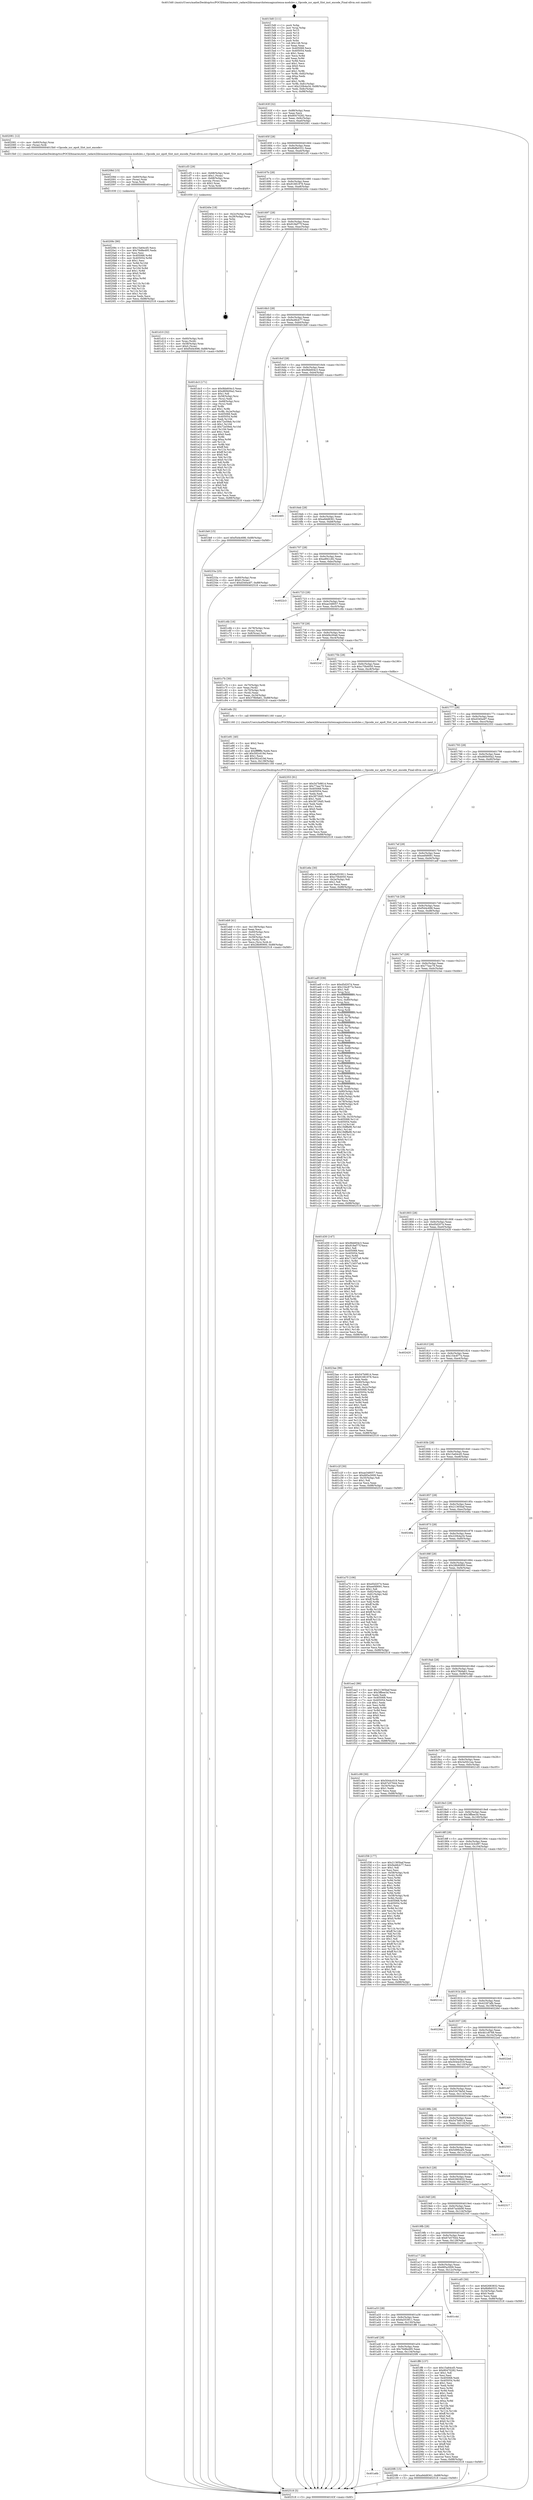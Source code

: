 digraph "0x4015d0" {
  label = "0x4015d0 (/mnt/c/Users/mathe/Desktop/tcc/POCII/binaries/extr_radare2librasmarchxtensagnuxtensa-modules.c_Opcode_xsr_eps6_Slot_inst_encode_Final-ollvm.out::main(0))"
  labelloc = "t"
  node[shape=record]

  Entry [label="",width=0.3,height=0.3,shape=circle,fillcolor=black,style=filled]
  "0x40163f" [label="{
     0x40163f [32]\l
     | [instrs]\l
     &nbsp;&nbsp;0x40163f \<+6\>: mov -0x88(%rbp),%eax\l
     &nbsp;&nbsp;0x401645 \<+2\>: mov %eax,%ecx\l
     &nbsp;&nbsp;0x401647 \<+6\>: sub $0x80470282,%ecx\l
     &nbsp;&nbsp;0x40164d \<+6\>: mov %eax,-0x9c(%rbp)\l
     &nbsp;&nbsp;0x401653 \<+6\>: mov %ecx,-0xa0(%rbp)\l
     &nbsp;&nbsp;0x401659 \<+6\>: je 0000000000402081 \<main+0xab1\>\l
  }"]
  "0x402081" [label="{
     0x402081 [12]\l
     | [instrs]\l
     &nbsp;&nbsp;0x402081 \<+4\>: mov -0x60(%rbp),%rax\l
     &nbsp;&nbsp;0x402085 \<+3\>: mov (%rax),%rdi\l
     &nbsp;&nbsp;0x402088 \<+5\>: call 00000000004015b0 \<Opcode_xsr_eps6_Slot_inst_encode\>\l
     | [calls]\l
     &nbsp;&nbsp;0x4015b0 \{1\} (/mnt/c/Users/mathe/Desktop/tcc/POCII/binaries/extr_radare2librasmarchxtensagnuxtensa-modules.c_Opcode_xsr_eps6_Slot_inst_encode_Final-ollvm.out::Opcode_xsr_eps6_Slot_inst_encode)\l
  }"]
  "0x40165f" [label="{
     0x40165f [28]\l
     | [instrs]\l
     &nbsp;&nbsp;0x40165f \<+5\>: jmp 0000000000401664 \<main+0x94\>\l
     &nbsp;&nbsp;0x401664 \<+6\>: mov -0x9c(%rbp),%eax\l
     &nbsp;&nbsp;0x40166a \<+5\>: sub $0x8b8b0331,%eax\l
     &nbsp;&nbsp;0x40166f \<+6\>: mov %eax,-0xa4(%rbp)\l
     &nbsp;&nbsp;0x401675 \<+6\>: je 0000000000401cf3 \<main+0x723\>\l
  }"]
  Exit [label="",width=0.3,height=0.3,shape=circle,fillcolor=black,style=filled,peripheries=2]
  "0x401cf3" [label="{
     0x401cf3 [29]\l
     | [instrs]\l
     &nbsp;&nbsp;0x401cf3 \<+4\>: mov -0x68(%rbp),%rax\l
     &nbsp;&nbsp;0x401cf7 \<+6\>: movl $0x1,(%rax)\l
     &nbsp;&nbsp;0x401cfd \<+4\>: mov -0x68(%rbp),%rax\l
     &nbsp;&nbsp;0x401d01 \<+3\>: movslq (%rax),%rax\l
     &nbsp;&nbsp;0x401d04 \<+4\>: shl $0x2,%rax\l
     &nbsp;&nbsp;0x401d08 \<+3\>: mov %rax,%rdi\l
     &nbsp;&nbsp;0x401d0b \<+5\>: call 0000000000401050 \<malloc@plt\>\l
     | [calls]\l
     &nbsp;&nbsp;0x401050 \{1\} (unknown)\l
  }"]
  "0x40167b" [label="{
     0x40167b [28]\l
     | [instrs]\l
     &nbsp;&nbsp;0x40167b \<+5\>: jmp 0000000000401680 \<main+0xb0\>\l
     &nbsp;&nbsp;0x401680 \<+6\>: mov -0x9c(%rbp),%eax\l
     &nbsp;&nbsp;0x401686 \<+5\>: sub $0x91681978,%eax\l
     &nbsp;&nbsp;0x40168b \<+6\>: mov %eax,-0xa8(%rbp)\l
     &nbsp;&nbsp;0x401691 \<+6\>: je 000000000040240e \<main+0xe3e\>\l
  }"]
  "0x401a6b" [label="{
     0x401a6b\l
  }", style=dashed]
  "0x40240e" [label="{
     0x40240e [18]\l
     | [instrs]\l
     &nbsp;&nbsp;0x40240e \<+3\>: mov -0x2c(%rbp),%eax\l
     &nbsp;&nbsp;0x402411 \<+4\>: lea -0x28(%rbp),%rsp\l
     &nbsp;&nbsp;0x402415 \<+1\>: pop %rbx\l
     &nbsp;&nbsp;0x402416 \<+2\>: pop %r12\l
     &nbsp;&nbsp;0x402418 \<+2\>: pop %r13\l
     &nbsp;&nbsp;0x40241a \<+2\>: pop %r14\l
     &nbsp;&nbsp;0x40241c \<+2\>: pop %r15\l
     &nbsp;&nbsp;0x40241e \<+1\>: pop %rbp\l
     &nbsp;&nbsp;0x40241f \<+1\>: ret\l
  }"]
  "0x401697" [label="{
     0x401697 [28]\l
     | [instrs]\l
     &nbsp;&nbsp;0x401697 \<+5\>: jmp 000000000040169c \<main+0xcc\>\l
     &nbsp;&nbsp;0x40169c \<+6\>: mov -0x9c(%rbp),%eax\l
     &nbsp;&nbsp;0x4016a2 \<+5\>: sub $0x918ef77f,%eax\l
     &nbsp;&nbsp;0x4016a7 \<+6\>: mov %eax,-0xac(%rbp)\l
     &nbsp;&nbsp;0x4016ad \<+6\>: je 0000000000401dc3 \<main+0x7f3\>\l
  }"]
  "0x4020f6" [label="{
     0x4020f6 [15]\l
     | [instrs]\l
     &nbsp;&nbsp;0x4020f6 \<+10\>: movl $0xa9dd8361,-0x88(%rbp)\l
     &nbsp;&nbsp;0x402100 \<+5\>: jmp 0000000000402518 \<main+0xf48\>\l
  }"]
  "0x401dc3" [label="{
     0x401dc3 [171]\l
     | [instrs]\l
     &nbsp;&nbsp;0x401dc3 \<+5\>: mov $0x9bb604c3,%eax\l
     &nbsp;&nbsp;0x401dc8 \<+5\>: mov $0xd60b00a2,%ecx\l
     &nbsp;&nbsp;0x401dcd \<+2\>: mov $0x1,%dl\l
     &nbsp;&nbsp;0x401dcf \<+4\>: mov -0x58(%rbp),%rsi\l
     &nbsp;&nbsp;0x401dd3 \<+2\>: mov (%rsi),%edi\l
     &nbsp;&nbsp;0x401dd5 \<+4\>: mov -0x68(%rbp),%rsi\l
     &nbsp;&nbsp;0x401dd9 \<+2\>: cmp (%rsi),%edi\l
     &nbsp;&nbsp;0x401ddb \<+4\>: setl %r8b\l
     &nbsp;&nbsp;0x401ddf \<+4\>: and $0x1,%r8b\l
     &nbsp;&nbsp;0x401de3 \<+4\>: mov %r8b,-0x2e(%rbp)\l
     &nbsp;&nbsp;0x401de7 \<+7\>: mov 0x405068,%edi\l
     &nbsp;&nbsp;0x401dee \<+8\>: mov 0x405054,%r9d\l
     &nbsp;&nbsp;0x401df6 \<+3\>: mov %edi,%r10d\l
     &nbsp;&nbsp;0x401df9 \<+7\>: add $0x72e59eb,%r10d\l
     &nbsp;&nbsp;0x401e00 \<+4\>: sub $0x1,%r10d\l
     &nbsp;&nbsp;0x401e04 \<+7\>: sub $0x72e59eb,%r10d\l
     &nbsp;&nbsp;0x401e0b \<+4\>: imul %r10d,%edi\l
     &nbsp;&nbsp;0x401e0f \<+3\>: and $0x1,%edi\l
     &nbsp;&nbsp;0x401e12 \<+3\>: cmp $0x0,%edi\l
     &nbsp;&nbsp;0x401e15 \<+4\>: sete %r8b\l
     &nbsp;&nbsp;0x401e19 \<+4\>: cmp $0xa,%r9d\l
     &nbsp;&nbsp;0x401e1d \<+4\>: setl %r11b\l
     &nbsp;&nbsp;0x401e21 \<+3\>: mov %r8b,%bl\l
     &nbsp;&nbsp;0x401e24 \<+3\>: xor $0xff,%bl\l
     &nbsp;&nbsp;0x401e27 \<+3\>: mov %r11b,%r14b\l
     &nbsp;&nbsp;0x401e2a \<+4\>: xor $0xff,%r14b\l
     &nbsp;&nbsp;0x401e2e \<+3\>: xor $0x0,%dl\l
     &nbsp;&nbsp;0x401e31 \<+3\>: mov %bl,%r15b\l
     &nbsp;&nbsp;0x401e34 \<+4\>: and $0x0,%r15b\l
     &nbsp;&nbsp;0x401e38 \<+3\>: and %dl,%r8b\l
     &nbsp;&nbsp;0x401e3b \<+3\>: mov %r14b,%r12b\l
     &nbsp;&nbsp;0x401e3e \<+4\>: and $0x0,%r12b\l
     &nbsp;&nbsp;0x401e42 \<+3\>: and %dl,%r11b\l
     &nbsp;&nbsp;0x401e45 \<+3\>: or %r8b,%r15b\l
     &nbsp;&nbsp;0x401e48 \<+3\>: or %r11b,%r12b\l
     &nbsp;&nbsp;0x401e4b \<+3\>: xor %r12b,%r15b\l
     &nbsp;&nbsp;0x401e4e \<+3\>: or %r14b,%bl\l
     &nbsp;&nbsp;0x401e51 \<+3\>: xor $0xff,%bl\l
     &nbsp;&nbsp;0x401e54 \<+3\>: or $0x0,%dl\l
     &nbsp;&nbsp;0x401e57 \<+2\>: and %dl,%bl\l
     &nbsp;&nbsp;0x401e59 \<+3\>: or %bl,%r15b\l
     &nbsp;&nbsp;0x401e5c \<+4\>: test $0x1,%r15b\l
     &nbsp;&nbsp;0x401e60 \<+3\>: cmovne %ecx,%eax\l
     &nbsp;&nbsp;0x401e63 \<+6\>: mov %eax,-0x88(%rbp)\l
     &nbsp;&nbsp;0x401e69 \<+5\>: jmp 0000000000402518 \<main+0xf48\>\l
  }"]
  "0x4016b3" [label="{
     0x4016b3 [28]\l
     | [instrs]\l
     &nbsp;&nbsp;0x4016b3 \<+5\>: jmp 00000000004016b8 \<main+0xe8\>\l
     &nbsp;&nbsp;0x4016b8 \<+6\>: mov -0x9c(%rbp),%eax\l
     &nbsp;&nbsp;0x4016be \<+5\>: sub $0x9a48cb77,%eax\l
     &nbsp;&nbsp;0x4016c3 \<+6\>: mov %eax,-0xb0(%rbp)\l
     &nbsp;&nbsp;0x4016c9 \<+6\>: je 0000000000401fe9 \<main+0xa19\>\l
  }"]
  "0x40209c" [label="{
     0x40209c [90]\l
     | [instrs]\l
     &nbsp;&nbsp;0x40209c \<+5\>: mov $0x15a64cd5,%ecx\l
     &nbsp;&nbsp;0x4020a1 \<+5\>: mov $0x76d8e495,%edx\l
     &nbsp;&nbsp;0x4020a6 \<+2\>: xor %esi,%esi\l
     &nbsp;&nbsp;0x4020a8 \<+8\>: mov 0x405068,%r8d\l
     &nbsp;&nbsp;0x4020b0 \<+8\>: mov 0x405054,%r9d\l
     &nbsp;&nbsp;0x4020b8 \<+3\>: sub $0x1,%esi\l
     &nbsp;&nbsp;0x4020bb \<+3\>: mov %r8d,%r10d\l
     &nbsp;&nbsp;0x4020be \<+3\>: add %esi,%r10d\l
     &nbsp;&nbsp;0x4020c1 \<+4\>: imul %r10d,%r8d\l
     &nbsp;&nbsp;0x4020c5 \<+4\>: and $0x1,%r8d\l
     &nbsp;&nbsp;0x4020c9 \<+4\>: cmp $0x0,%r8d\l
     &nbsp;&nbsp;0x4020cd \<+4\>: sete %r11b\l
     &nbsp;&nbsp;0x4020d1 \<+4\>: cmp $0xa,%r9d\l
     &nbsp;&nbsp;0x4020d5 \<+3\>: setl %bl\l
     &nbsp;&nbsp;0x4020d8 \<+3\>: mov %r11b,%r14b\l
     &nbsp;&nbsp;0x4020db \<+3\>: and %bl,%r14b\l
     &nbsp;&nbsp;0x4020de \<+3\>: xor %bl,%r11b\l
     &nbsp;&nbsp;0x4020e1 \<+3\>: or %r11b,%r14b\l
     &nbsp;&nbsp;0x4020e4 \<+4\>: test $0x1,%r14b\l
     &nbsp;&nbsp;0x4020e8 \<+3\>: cmovne %edx,%ecx\l
     &nbsp;&nbsp;0x4020eb \<+6\>: mov %ecx,-0x88(%rbp)\l
     &nbsp;&nbsp;0x4020f1 \<+5\>: jmp 0000000000402518 \<main+0xf48\>\l
  }"]
  "0x401fe9" [label="{
     0x401fe9 [15]\l
     | [instrs]\l
     &nbsp;&nbsp;0x401fe9 \<+10\>: movl $0xf5d4c698,-0x88(%rbp)\l
     &nbsp;&nbsp;0x401ff3 \<+5\>: jmp 0000000000402518 \<main+0xf48\>\l
  }"]
  "0x4016cf" [label="{
     0x4016cf [28]\l
     | [instrs]\l
     &nbsp;&nbsp;0x4016cf \<+5\>: jmp 00000000004016d4 \<main+0x104\>\l
     &nbsp;&nbsp;0x4016d4 \<+6\>: mov -0x9c(%rbp),%eax\l
     &nbsp;&nbsp;0x4016da \<+5\>: sub $0x9bb604c3,%eax\l
     &nbsp;&nbsp;0x4016df \<+6\>: mov %eax,-0xb4(%rbp)\l
     &nbsp;&nbsp;0x4016e5 \<+6\>: je 0000000000402465 \<main+0xe95\>\l
  }"]
  "0x40208d" [label="{
     0x40208d [15]\l
     | [instrs]\l
     &nbsp;&nbsp;0x40208d \<+4\>: mov -0x60(%rbp),%rax\l
     &nbsp;&nbsp;0x402091 \<+3\>: mov (%rax),%rax\l
     &nbsp;&nbsp;0x402094 \<+3\>: mov %rax,%rdi\l
     &nbsp;&nbsp;0x402097 \<+5\>: call 0000000000401030 \<free@plt\>\l
     | [calls]\l
     &nbsp;&nbsp;0x401030 \{1\} (unknown)\l
  }"]
  "0x402465" [label="{
     0x402465\l
  }", style=dashed]
  "0x4016eb" [label="{
     0x4016eb [28]\l
     | [instrs]\l
     &nbsp;&nbsp;0x4016eb \<+5\>: jmp 00000000004016f0 \<main+0x120\>\l
     &nbsp;&nbsp;0x4016f0 \<+6\>: mov -0x9c(%rbp),%eax\l
     &nbsp;&nbsp;0x4016f6 \<+5\>: sub $0xa9dd8361,%eax\l
     &nbsp;&nbsp;0x4016fb \<+6\>: mov %eax,-0xb8(%rbp)\l
     &nbsp;&nbsp;0x401701 \<+6\>: je 000000000040233a \<main+0xd6a\>\l
  }"]
  "0x401a4f" [label="{
     0x401a4f [28]\l
     | [instrs]\l
     &nbsp;&nbsp;0x401a4f \<+5\>: jmp 0000000000401a54 \<main+0x484\>\l
     &nbsp;&nbsp;0x401a54 \<+6\>: mov -0x9c(%rbp),%eax\l
     &nbsp;&nbsp;0x401a5a \<+5\>: sub $0x76d8e495,%eax\l
     &nbsp;&nbsp;0x401a5f \<+6\>: mov %eax,-0x134(%rbp)\l
     &nbsp;&nbsp;0x401a65 \<+6\>: je 00000000004020f6 \<main+0xb26\>\l
  }"]
  "0x40233a" [label="{
     0x40233a [25]\l
     | [instrs]\l
     &nbsp;&nbsp;0x40233a \<+4\>: mov -0x80(%rbp),%rax\l
     &nbsp;&nbsp;0x40233e \<+6\>: movl $0x0,(%rax)\l
     &nbsp;&nbsp;0x402344 \<+10\>: movl $0xd340a4f7,-0x88(%rbp)\l
     &nbsp;&nbsp;0x40234e \<+5\>: jmp 0000000000402518 \<main+0xf48\>\l
  }"]
  "0x401707" [label="{
     0x401707 [28]\l
     | [instrs]\l
     &nbsp;&nbsp;0x401707 \<+5\>: jmp 000000000040170c \<main+0x13c\>\l
     &nbsp;&nbsp;0x40170c \<+6\>: mov -0x9c(%rbp),%eax\l
     &nbsp;&nbsp;0x401712 \<+5\>: sub $0xa9f41c82,%eax\l
     &nbsp;&nbsp;0x401717 \<+6\>: mov %eax,-0xbc(%rbp)\l
     &nbsp;&nbsp;0x40171d \<+6\>: je 00000000004022c3 \<main+0xcf3\>\l
  }"]
  "0x401ff8" [label="{
     0x401ff8 [137]\l
     | [instrs]\l
     &nbsp;&nbsp;0x401ff8 \<+5\>: mov $0x15a64cd5,%eax\l
     &nbsp;&nbsp;0x401ffd \<+5\>: mov $0x80470282,%ecx\l
     &nbsp;&nbsp;0x402002 \<+2\>: mov $0x1,%dl\l
     &nbsp;&nbsp;0x402004 \<+2\>: xor %esi,%esi\l
     &nbsp;&nbsp;0x402006 \<+7\>: mov 0x405068,%edi\l
     &nbsp;&nbsp;0x40200d \<+8\>: mov 0x405054,%r8d\l
     &nbsp;&nbsp;0x402015 \<+3\>: sub $0x1,%esi\l
     &nbsp;&nbsp;0x402018 \<+3\>: mov %edi,%r9d\l
     &nbsp;&nbsp;0x40201b \<+3\>: add %esi,%r9d\l
     &nbsp;&nbsp;0x40201e \<+4\>: imul %r9d,%edi\l
     &nbsp;&nbsp;0x402022 \<+3\>: and $0x1,%edi\l
     &nbsp;&nbsp;0x402025 \<+3\>: cmp $0x0,%edi\l
     &nbsp;&nbsp;0x402028 \<+4\>: sete %r10b\l
     &nbsp;&nbsp;0x40202c \<+4\>: cmp $0xa,%r8d\l
     &nbsp;&nbsp;0x402030 \<+4\>: setl %r11b\l
     &nbsp;&nbsp;0x402034 \<+3\>: mov %r10b,%bl\l
     &nbsp;&nbsp;0x402037 \<+3\>: xor $0xff,%bl\l
     &nbsp;&nbsp;0x40203a \<+3\>: mov %r11b,%r14b\l
     &nbsp;&nbsp;0x40203d \<+4\>: xor $0xff,%r14b\l
     &nbsp;&nbsp;0x402041 \<+3\>: xor $0x0,%dl\l
     &nbsp;&nbsp;0x402044 \<+3\>: mov %bl,%r15b\l
     &nbsp;&nbsp;0x402047 \<+4\>: and $0x0,%r15b\l
     &nbsp;&nbsp;0x40204b \<+3\>: and %dl,%r10b\l
     &nbsp;&nbsp;0x40204e \<+3\>: mov %r14b,%r12b\l
     &nbsp;&nbsp;0x402051 \<+4\>: and $0x0,%r12b\l
     &nbsp;&nbsp;0x402055 \<+3\>: and %dl,%r11b\l
     &nbsp;&nbsp;0x402058 \<+3\>: or %r10b,%r15b\l
     &nbsp;&nbsp;0x40205b \<+3\>: or %r11b,%r12b\l
     &nbsp;&nbsp;0x40205e \<+3\>: xor %r12b,%r15b\l
     &nbsp;&nbsp;0x402061 \<+3\>: or %r14b,%bl\l
     &nbsp;&nbsp;0x402064 \<+3\>: xor $0xff,%bl\l
     &nbsp;&nbsp;0x402067 \<+3\>: or $0x0,%dl\l
     &nbsp;&nbsp;0x40206a \<+2\>: and %dl,%bl\l
     &nbsp;&nbsp;0x40206c \<+3\>: or %bl,%r15b\l
     &nbsp;&nbsp;0x40206f \<+4\>: test $0x1,%r15b\l
     &nbsp;&nbsp;0x402073 \<+3\>: cmovne %ecx,%eax\l
     &nbsp;&nbsp;0x402076 \<+6\>: mov %eax,-0x88(%rbp)\l
     &nbsp;&nbsp;0x40207c \<+5\>: jmp 0000000000402518 \<main+0xf48\>\l
  }"]
  "0x4022c3" [label="{
     0x4022c3\l
  }", style=dashed]
  "0x401723" [label="{
     0x401723 [28]\l
     | [instrs]\l
     &nbsp;&nbsp;0x401723 \<+5\>: jmp 0000000000401728 \<main+0x158\>\l
     &nbsp;&nbsp;0x401728 \<+6\>: mov -0x9c(%rbp),%eax\l
     &nbsp;&nbsp;0x40172e \<+5\>: sub $0xae348057,%eax\l
     &nbsp;&nbsp;0x401733 \<+6\>: mov %eax,-0xc0(%rbp)\l
     &nbsp;&nbsp;0x401739 \<+6\>: je 0000000000401c6b \<main+0x69b\>\l
  }"]
  "0x401a33" [label="{
     0x401a33 [28]\l
     | [instrs]\l
     &nbsp;&nbsp;0x401a33 \<+5\>: jmp 0000000000401a38 \<main+0x468\>\l
     &nbsp;&nbsp;0x401a38 \<+6\>: mov -0x9c(%rbp),%eax\l
     &nbsp;&nbsp;0x401a3e \<+5\>: sub $0x6a553911,%eax\l
     &nbsp;&nbsp;0x401a43 \<+6\>: mov %eax,-0x130(%rbp)\l
     &nbsp;&nbsp;0x401a49 \<+6\>: je 0000000000401ff8 \<main+0xa28\>\l
  }"]
  "0x401c6b" [label="{
     0x401c6b [16]\l
     | [instrs]\l
     &nbsp;&nbsp;0x401c6b \<+4\>: mov -0x78(%rbp),%rax\l
     &nbsp;&nbsp;0x401c6f \<+3\>: mov (%rax),%rax\l
     &nbsp;&nbsp;0x401c72 \<+4\>: mov 0x8(%rax),%rdi\l
     &nbsp;&nbsp;0x401c76 \<+5\>: call 0000000000401060 \<atoi@plt\>\l
     | [calls]\l
     &nbsp;&nbsp;0x401060 \{1\} (unknown)\l
  }"]
  "0x40173f" [label="{
     0x40173f [28]\l
     | [instrs]\l
     &nbsp;&nbsp;0x40173f \<+5\>: jmp 0000000000401744 \<main+0x174\>\l
     &nbsp;&nbsp;0x401744 \<+6\>: mov -0x9c(%rbp),%eax\l
     &nbsp;&nbsp;0x40174a \<+5\>: sub $0xbf4c00a6,%eax\l
     &nbsp;&nbsp;0x40174f \<+6\>: mov %eax,-0xc4(%rbp)\l
     &nbsp;&nbsp;0x401755 \<+6\>: je 000000000040224f \<main+0xc7f\>\l
  }"]
  "0x401c4d" [label="{
     0x401c4d\l
  }", style=dashed]
  "0x40224f" [label="{
     0x40224f\l
  }", style=dashed]
  "0x40175b" [label="{
     0x40175b [28]\l
     | [instrs]\l
     &nbsp;&nbsp;0x40175b \<+5\>: jmp 0000000000401760 \<main+0x190\>\l
     &nbsp;&nbsp;0x401760 \<+6\>: mov -0x9c(%rbp),%eax\l
     &nbsp;&nbsp;0x401766 \<+5\>: sub $0xc70b4050,%eax\l
     &nbsp;&nbsp;0x40176b \<+6\>: mov %eax,-0xc8(%rbp)\l
     &nbsp;&nbsp;0x401771 \<+6\>: je 0000000000401e8c \<main+0x8bc\>\l
  }"]
  "0x401eb9" [label="{
     0x401eb9 [41]\l
     | [instrs]\l
     &nbsp;&nbsp;0x401eb9 \<+6\>: mov -0x138(%rbp),%ecx\l
     &nbsp;&nbsp;0x401ebf \<+3\>: imul %eax,%ecx\l
     &nbsp;&nbsp;0x401ec2 \<+4\>: mov -0x60(%rbp),%rsi\l
     &nbsp;&nbsp;0x401ec6 \<+3\>: mov (%rsi),%rsi\l
     &nbsp;&nbsp;0x401ec9 \<+4\>: mov -0x58(%rbp),%rdi\l
     &nbsp;&nbsp;0x401ecd \<+3\>: movslq (%rdi),%rdi\l
     &nbsp;&nbsp;0x401ed0 \<+3\>: mov %ecx,(%rsi,%rdi,4)\l
     &nbsp;&nbsp;0x401ed3 \<+10\>: movl $0x28b90900,-0x88(%rbp)\l
     &nbsp;&nbsp;0x401edd \<+5\>: jmp 0000000000402518 \<main+0xf48\>\l
  }"]
  "0x401e8c" [label="{
     0x401e8c [5]\l
     | [instrs]\l
     &nbsp;&nbsp;0x401e8c \<+5\>: call 0000000000401160 \<next_i\>\l
     | [calls]\l
     &nbsp;&nbsp;0x401160 \{1\} (/mnt/c/Users/mathe/Desktop/tcc/POCII/binaries/extr_radare2librasmarchxtensagnuxtensa-modules.c_Opcode_xsr_eps6_Slot_inst_encode_Final-ollvm.out::next_i)\l
  }"]
  "0x401777" [label="{
     0x401777 [28]\l
     | [instrs]\l
     &nbsp;&nbsp;0x401777 \<+5\>: jmp 000000000040177c \<main+0x1ac\>\l
     &nbsp;&nbsp;0x40177c \<+6\>: mov -0x9c(%rbp),%eax\l
     &nbsp;&nbsp;0x401782 \<+5\>: sub $0xd340a4f7,%eax\l
     &nbsp;&nbsp;0x401787 \<+6\>: mov %eax,-0xcc(%rbp)\l
     &nbsp;&nbsp;0x40178d \<+6\>: je 0000000000402353 \<main+0xd83\>\l
  }"]
  "0x401e91" [label="{
     0x401e91 [40]\l
     | [instrs]\l
     &nbsp;&nbsp;0x401e91 \<+5\>: mov $0x2,%ecx\l
     &nbsp;&nbsp;0x401e96 \<+1\>: cltd\l
     &nbsp;&nbsp;0x401e97 \<+2\>: idiv %ecx\l
     &nbsp;&nbsp;0x401e99 \<+6\>: imul $0xfffffffe,%edx,%ecx\l
     &nbsp;&nbsp;0x401e9f \<+6\>: add $0x592cd19d,%ecx\l
     &nbsp;&nbsp;0x401ea5 \<+3\>: add $0x1,%ecx\l
     &nbsp;&nbsp;0x401ea8 \<+6\>: sub $0x592cd19d,%ecx\l
     &nbsp;&nbsp;0x401eae \<+6\>: mov %ecx,-0x138(%rbp)\l
     &nbsp;&nbsp;0x401eb4 \<+5\>: call 0000000000401160 \<next_i\>\l
     | [calls]\l
     &nbsp;&nbsp;0x401160 \{1\} (/mnt/c/Users/mathe/Desktop/tcc/POCII/binaries/extr_radare2librasmarchxtensagnuxtensa-modules.c_Opcode_xsr_eps6_Slot_inst_encode_Final-ollvm.out::next_i)\l
  }"]
  "0x402353" [label="{
     0x402353 [91]\l
     | [instrs]\l
     &nbsp;&nbsp;0x402353 \<+5\>: mov $0x547b9814,%eax\l
     &nbsp;&nbsp;0x402358 \<+5\>: mov $0x77eac79,%ecx\l
     &nbsp;&nbsp;0x40235d \<+7\>: mov 0x405068,%edx\l
     &nbsp;&nbsp;0x402364 \<+7\>: mov 0x405054,%esi\l
     &nbsp;&nbsp;0x40236b \<+2\>: mov %edx,%edi\l
     &nbsp;&nbsp;0x40236d \<+6\>: add $0x38726d5,%edi\l
     &nbsp;&nbsp;0x402373 \<+3\>: sub $0x1,%edi\l
     &nbsp;&nbsp;0x402376 \<+6\>: sub $0x38726d5,%edi\l
     &nbsp;&nbsp;0x40237c \<+3\>: imul %edi,%edx\l
     &nbsp;&nbsp;0x40237f \<+3\>: and $0x1,%edx\l
     &nbsp;&nbsp;0x402382 \<+3\>: cmp $0x0,%edx\l
     &nbsp;&nbsp;0x402385 \<+4\>: sete %r8b\l
     &nbsp;&nbsp;0x402389 \<+3\>: cmp $0xa,%esi\l
     &nbsp;&nbsp;0x40238c \<+4\>: setl %r9b\l
     &nbsp;&nbsp;0x402390 \<+3\>: mov %r8b,%r10b\l
     &nbsp;&nbsp;0x402393 \<+3\>: and %r9b,%r10b\l
     &nbsp;&nbsp;0x402396 \<+3\>: xor %r9b,%r8b\l
     &nbsp;&nbsp;0x402399 \<+3\>: or %r8b,%r10b\l
     &nbsp;&nbsp;0x40239c \<+4\>: test $0x1,%r10b\l
     &nbsp;&nbsp;0x4023a0 \<+3\>: cmovne %ecx,%eax\l
     &nbsp;&nbsp;0x4023a3 \<+6\>: mov %eax,-0x88(%rbp)\l
     &nbsp;&nbsp;0x4023a9 \<+5\>: jmp 0000000000402518 \<main+0xf48\>\l
  }"]
  "0x401793" [label="{
     0x401793 [28]\l
     | [instrs]\l
     &nbsp;&nbsp;0x401793 \<+5\>: jmp 0000000000401798 \<main+0x1c8\>\l
     &nbsp;&nbsp;0x401798 \<+6\>: mov -0x9c(%rbp),%eax\l
     &nbsp;&nbsp;0x40179e \<+5\>: sub $0xd60b00a2,%eax\l
     &nbsp;&nbsp;0x4017a3 \<+6\>: mov %eax,-0xd0(%rbp)\l
     &nbsp;&nbsp;0x4017a9 \<+6\>: je 0000000000401e6e \<main+0x89e\>\l
  }"]
  "0x401d10" [label="{
     0x401d10 [32]\l
     | [instrs]\l
     &nbsp;&nbsp;0x401d10 \<+4\>: mov -0x60(%rbp),%rdi\l
     &nbsp;&nbsp;0x401d14 \<+3\>: mov %rax,(%rdi)\l
     &nbsp;&nbsp;0x401d17 \<+4\>: mov -0x58(%rbp),%rax\l
     &nbsp;&nbsp;0x401d1b \<+6\>: movl $0x0,(%rax)\l
     &nbsp;&nbsp;0x401d21 \<+10\>: movl $0xf5d4c698,-0x88(%rbp)\l
     &nbsp;&nbsp;0x401d2b \<+5\>: jmp 0000000000402518 \<main+0xf48\>\l
  }"]
  "0x401e6e" [label="{
     0x401e6e [30]\l
     | [instrs]\l
     &nbsp;&nbsp;0x401e6e \<+5\>: mov $0x6a553911,%eax\l
     &nbsp;&nbsp;0x401e73 \<+5\>: mov $0xc70b4050,%ecx\l
     &nbsp;&nbsp;0x401e78 \<+3\>: mov -0x2e(%rbp),%dl\l
     &nbsp;&nbsp;0x401e7b \<+3\>: test $0x1,%dl\l
     &nbsp;&nbsp;0x401e7e \<+3\>: cmovne %ecx,%eax\l
     &nbsp;&nbsp;0x401e81 \<+6\>: mov %eax,-0x88(%rbp)\l
     &nbsp;&nbsp;0x401e87 \<+5\>: jmp 0000000000402518 \<main+0xf48\>\l
  }"]
  "0x4017af" [label="{
     0x4017af [28]\l
     | [instrs]\l
     &nbsp;&nbsp;0x4017af \<+5\>: jmp 00000000004017b4 \<main+0x1e4\>\l
     &nbsp;&nbsp;0x4017b4 \<+6\>: mov -0x9c(%rbp),%eax\l
     &nbsp;&nbsp;0x4017ba \<+5\>: sub $0xeef49091,%eax\l
     &nbsp;&nbsp;0x4017bf \<+6\>: mov %eax,-0xd4(%rbp)\l
     &nbsp;&nbsp;0x4017c5 \<+6\>: je 0000000000401adf \<main+0x50f\>\l
  }"]
  "0x401a17" [label="{
     0x401a17 [28]\l
     | [instrs]\l
     &nbsp;&nbsp;0x401a17 \<+5\>: jmp 0000000000401a1c \<main+0x44c\>\l
     &nbsp;&nbsp;0x401a1c \<+6\>: mov -0x9c(%rbp),%eax\l
     &nbsp;&nbsp;0x401a22 \<+5\>: sub $0x685a3009,%eax\l
     &nbsp;&nbsp;0x401a27 \<+6\>: mov %eax,-0x12c(%rbp)\l
     &nbsp;&nbsp;0x401a2d \<+6\>: je 0000000000401c4d \<main+0x67d\>\l
  }"]
  "0x401adf" [label="{
     0x401adf [336]\l
     | [instrs]\l
     &nbsp;&nbsp;0x401adf \<+5\>: mov $0xd5d2074,%eax\l
     &nbsp;&nbsp;0x401ae4 \<+5\>: mov $0x154c877e,%ecx\l
     &nbsp;&nbsp;0x401ae9 \<+2\>: mov $0x1,%dl\l
     &nbsp;&nbsp;0x401aeb \<+3\>: mov %rsp,%rsi\l
     &nbsp;&nbsp;0x401aee \<+4\>: add $0xfffffffffffffff0,%rsi\l
     &nbsp;&nbsp;0x401af2 \<+3\>: mov %rsi,%rsp\l
     &nbsp;&nbsp;0x401af5 \<+4\>: mov %rsi,-0x80(%rbp)\l
     &nbsp;&nbsp;0x401af9 \<+3\>: mov %rsp,%rsi\l
     &nbsp;&nbsp;0x401afc \<+4\>: add $0xfffffffffffffff0,%rsi\l
     &nbsp;&nbsp;0x401b00 \<+3\>: mov %rsi,%rsp\l
     &nbsp;&nbsp;0x401b03 \<+3\>: mov %rsp,%rdi\l
     &nbsp;&nbsp;0x401b06 \<+4\>: add $0xfffffffffffffff0,%rdi\l
     &nbsp;&nbsp;0x401b0a \<+3\>: mov %rdi,%rsp\l
     &nbsp;&nbsp;0x401b0d \<+4\>: mov %rdi,-0x78(%rbp)\l
     &nbsp;&nbsp;0x401b11 \<+3\>: mov %rsp,%rdi\l
     &nbsp;&nbsp;0x401b14 \<+4\>: add $0xfffffffffffffff0,%rdi\l
     &nbsp;&nbsp;0x401b18 \<+3\>: mov %rdi,%rsp\l
     &nbsp;&nbsp;0x401b1b \<+4\>: mov %rdi,-0x70(%rbp)\l
     &nbsp;&nbsp;0x401b1f \<+3\>: mov %rsp,%rdi\l
     &nbsp;&nbsp;0x401b22 \<+4\>: add $0xfffffffffffffff0,%rdi\l
     &nbsp;&nbsp;0x401b26 \<+3\>: mov %rdi,%rsp\l
     &nbsp;&nbsp;0x401b29 \<+4\>: mov %rdi,-0x68(%rbp)\l
     &nbsp;&nbsp;0x401b2d \<+3\>: mov %rsp,%rdi\l
     &nbsp;&nbsp;0x401b30 \<+4\>: add $0xfffffffffffffff0,%rdi\l
     &nbsp;&nbsp;0x401b34 \<+3\>: mov %rdi,%rsp\l
     &nbsp;&nbsp;0x401b37 \<+4\>: mov %rdi,-0x60(%rbp)\l
     &nbsp;&nbsp;0x401b3b \<+3\>: mov %rsp,%rdi\l
     &nbsp;&nbsp;0x401b3e \<+4\>: add $0xfffffffffffffff0,%rdi\l
     &nbsp;&nbsp;0x401b42 \<+3\>: mov %rdi,%rsp\l
     &nbsp;&nbsp;0x401b45 \<+4\>: mov %rdi,-0x58(%rbp)\l
     &nbsp;&nbsp;0x401b49 \<+3\>: mov %rsp,%rdi\l
     &nbsp;&nbsp;0x401b4c \<+4\>: add $0xfffffffffffffff0,%rdi\l
     &nbsp;&nbsp;0x401b50 \<+3\>: mov %rdi,%rsp\l
     &nbsp;&nbsp;0x401b53 \<+4\>: mov %rdi,-0x50(%rbp)\l
     &nbsp;&nbsp;0x401b57 \<+3\>: mov %rsp,%rdi\l
     &nbsp;&nbsp;0x401b5a \<+4\>: add $0xfffffffffffffff0,%rdi\l
     &nbsp;&nbsp;0x401b5e \<+3\>: mov %rdi,%rsp\l
     &nbsp;&nbsp;0x401b61 \<+4\>: mov %rdi,-0x48(%rbp)\l
     &nbsp;&nbsp;0x401b65 \<+3\>: mov %rsp,%rdi\l
     &nbsp;&nbsp;0x401b68 \<+4\>: add $0xfffffffffffffff0,%rdi\l
     &nbsp;&nbsp;0x401b6c \<+3\>: mov %rdi,%rsp\l
     &nbsp;&nbsp;0x401b6f \<+4\>: mov %rdi,-0x40(%rbp)\l
     &nbsp;&nbsp;0x401b73 \<+4\>: mov -0x80(%rbp),%rdi\l
     &nbsp;&nbsp;0x401b77 \<+6\>: movl $0x0,(%rdi)\l
     &nbsp;&nbsp;0x401b7d \<+7\>: mov -0x8c(%rbp),%r8d\l
     &nbsp;&nbsp;0x401b84 \<+3\>: mov %r8d,(%rsi)\l
     &nbsp;&nbsp;0x401b87 \<+4\>: mov -0x78(%rbp),%rdi\l
     &nbsp;&nbsp;0x401b8b \<+7\>: mov -0x98(%rbp),%r9\l
     &nbsp;&nbsp;0x401b92 \<+3\>: mov %r9,(%rdi)\l
     &nbsp;&nbsp;0x401b95 \<+3\>: cmpl $0x2,(%rsi)\l
     &nbsp;&nbsp;0x401b98 \<+4\>: setne %r10b\l
     &nbsp;&nbsp;0x401b9c \<+4\>: and $0x1,%r10b\l
     &nbsp;&nbsp;0x401ba0 \<+4\>: mov %r10b,-0x35(%rbp)\l
     &nbsp;&nbsp;0x401ba4 \<+8\>: mov 0x405068,%r11d\l
     &nbsp;&nbsp;0x401bac \<+7\>: mov 0x405054,%ebx\l
     &nbsp;&nbsp;0x401bb3 \<+3\>: mov %r11d,%r14d\l
     &nbsp;&nbsp;0x401bb6 \<+7\>: sub $0x19dffa96,%r14d\l
     &nbsp;&nbsp;0x401bbd \<+4\>: sub $0x1,%r14d\l
     &nbsp;&nbsp;0x401bc1 \<+7\>: add $0x19dffa96,%r14d\l
     &nbsp;&nbsp;0x401bc8 \<+4\>: imul %r14d,%r11d\l
     &nbsp;&nbsp;0x401bcc \<+4\>: and $0x1,%r11d\l
     &nbsp;&nbsp;0x401bd0 \<+4\>: cmp $0x0,%r11d\l
     &nbsp;&nbsp;0x401bd4 \<+4\>: sete %r10b\l
     &nbsp;&nbsp;0x401bd8 \<+3\>: cmp $0xa,%ebx\l
     &nbsp;&nbsp;0x401bdb \<+4\>: setl %r15b\l
     &nbsp;&nbsp;0x401bdf \<+3\>: mov %r10b,%r12b\l
     &nbsp;&nbsp;0x401be2 \<+4\>: xor $0xff,%r12b\l
     &nbsp;&nbsp;0x401be6 \<+3\>: mov %r15b,%r13b\l
     &nbsp;&nbsp;0x401be9 \<+4\>: xor $0xff,%r13b\l
     &nbsp;&nbsp;0x401bed \<+3\>: xor $0x0,%dl\l
     &nbsp;&nbsp;0x401bf0 \<+3\>: mov %r12b,%sil\l
     &nbsp;&nbsp;0x401bf3 \<+4\>: and $0x0,%sil\l
     &nbsp;&nbsp;0x401bf7 \<+3\>: and %dl,%r10b\l
     &nbsp;&nbsp;0x401bfa \<+3\>: mov %r13b,%dil\l
     &nbsp;&nbsp;0x401bfd \<+4\>: and $0x0,%dil\l
     &nbsp;&nbsp;0x401c01 \<+3\>: and %dl,%r15b\l
     &nbsp;&nbsp;0x401c04 \<+3\>: or %r10b,%sil\l
     &nbsp;&nbsp;0x401c07 \<+3\>: or %r15b,%dil\l
     &nbsp;&nbsp;0x401c0a \<+3\>: xor %dil,%sil\l
     &nbsp;&nbsp;0x401c0d \<+3\>: or %r13b,%r12b\l
     &nbsp;&nbsp;0x401c10 \<+4\>: xor $0xff,%r12b\l
     &nbsp;&nbsp;0x401c14 \<+3\>: or $0x0,%dl\l
     &nbsp;&nbsp;0x401c17 \<+3\>: and %dl,%r12b\l
     &nbsp;&nbsp;0x401c1a \<+3\>: or %r12b,%sil\l
     &nbsp;&nbsp;0x401c1d \<+4\>: test $0x1,%sil\l
     &nbsp;&nbsp;0x401c21 \<+3\>: cmovne %ecx,%eax\l
     &nbsp;&nbsp;0x401c24 \<+6\>: mov %eax,-0x88(%rbp)\l
     &nbsp;&nbsp;0x401c2a \<+5\>: jmp 0000000000402518 \<main+0xf48\>\l
  }"]
  "0x4017cb" [label="{
     0x4017cb [28]\l
     | [instrs]\l
     &nbsp;&nbsp;0x4017cb \<+5\>: jmp 00000000004017d0 \<main+0x200\>\l
     &nbsp;&nbsp;0x4017d0 \<+6\>: mov -0x9c(%rbp),%eax\l
     &nbsp;&nbsp;0x4017d6 \<+5\>: sub $0xf5d4c698,%eax\l
     &nbsp;&nbsp;0x4017db \<+6\>: mov %eax,-0xd8(%rbp)\l
     &nbsp;&nbsp;0x4017e1 \<+6\>: je 0000000000401d30 \<main+0x760\>\l
  }"]
  "0x401cd5" [label="{
     0x401cd5 [30]\l
     | [instrs]\l
     &nbsp;&nbsp;0x401cd5 \<+5\>: mov $0x62683832,%eax\l
     &nbsp;&nbsp;0x401cda \<+5\>: mov $0x8b8b0331,%ecx\l
     &nbsp;&nbsp;0x401cdf \<+3\>: mov -0x34(%rbp),%edx\l
     &nbsp;&nbsp;0x401ce2 \<+3\>: cmp $0x0,%edx\l
     &nbsp;&nbsp;0x401ce5 \<+3\>: cmove %ecx,%eax\l
     &nbsp;&nbsp;0x401ce8 \<+6\>: mov %eax,-0x88(%rbp)\l
     &nbsp;&nbsp;0x401cee \<+5\>: jmp 0000000000402518 \<main+0xf48\>\l
  }"]
  "0x401d30" [label="{
     0x401d30 [147]\l
     | [instrs]\l
     &nbsp;&nbsp;0x401d30 \<+5\>: mov $0x9bb604c3,%eax\l
     &nbsp;&nbsp;0x401d35 \<+5\>: mov $0x918ef77f,%ecx\l
     &nbsp;&nbsp;0x401d3a \<+2\>: mov $0x1,%dl\l
     &nbsp;&nbsp;0x401d3c \<+7\>: mov 0x405068,%esi\l
     &nbsp;&nbsp;0x401d43 \<+7\>: mov 0x405054,%edi\l
     &nbsp;&nbsp;0x401d4a \<+3\>: mov %esi,%r8d\l
     &nbsp;&nbsp;0x401d4d \<+7\>: add $0x713d37a8,%r8d\l
     &nbsp;&nbsp;0x401d54 \<+4\>: sub $0x1,%r8d\l
     &nbsp;&nbsp;0x401d58 \<+7\>: sub $0x713d37a8,%r8d\l
     &nbsp;&nbsp;0x401d5f \<+4\>: imul %r8d,%esi\l
     &nbsp;&nbsp;0x401d63 \<+3\>: and $0x1,%esi\l
     &nbsp;&nbsp;0x401d66 \<+3\>: cmp $0x0,%esi\l
     &nbsp;&nbsp;0x401d69 \<+4\>: sete %r9b\l
     &nbsp;&nbsp;0x401d6d \<+3\>: cmp $0xa,%edi\l
     &nbsp;&nbsp;0x401d70 \<+4\>: setl %r10b\l
     &nbsp;&nbsp;0x401d74 \<+3\>: mov %r9b,%r11b\l
     &nbsp;&nbsp;0x401d77 \<+4\>: xor $0xff,%r11b\l
     &nbsp;&nbsp;0x401d7b \<+3\>: mov %r10b,%bl\l
     &nbsp;&nbsp;0x401d7e \<+3\>: xor $0xff,%bl\l
     &nbsp;&nbsp;0x401d81 \<+3\>: xor $0x1,%dl\l
     &nbsp;&nbsp;0x401d84 \<+3\>: mov %r11b,%r14b\l
     &nbsp;&nbsp;0x401d87 \<+4\>: and $0xff,%r14b\l
     &nbsp;&nbsp;0x401d8b \<+3\>: and %dl,%r9b\l
     &nbsp;&nbsp;0x401d8e \<+3\>: mov %bl,%r15b\l
     &nbsp;&nbsp;0x401d91 \<+4\>: and $0xff,%r15b\l
     &nbsp;&nbsp;0x401d95 \<+3\>: and %dl,%r10b\l
     &nbsp;&nbsp;0x401d98 \<+3\>: or %r9b,%r14b\l
     &nbsp;&nbsp;0x401d9b \<+3\>: or %r10b,%r15b\l
     &nbsp;&nbsp;0x401d9e \<+3\>: xor %r15b,%r14b\l
     &nbsp;&nbsp;0x401da1 \<+3\>: or %bl,%r11b\l
     &nbsp;&nbsp;0x401da4 \<+4\>: xor $0xff,%r11b\l
     &nbsp;&nbsp;0x401da8 \<+3\>: or $0x1,%dl\l
     &nbsp;&nbsp;0x401dab \<+3\>: and %dl,%r11b\l
     &nbsp;&nbsp;0x401dae \<+3\>: or %r11b,%r14b\l
     &nbsp;&nbsp;0x401db1 \<+4\>: test $0x1,%r14b\l
     &nbsp;&nbsp;0x401db5 \<+3\>: cmovne %ecx,%eax\l
     &nbsp;&nbsp;0x401db8 \<+6\>: mov %eax,-0x88(%rbp)\l
     &nbsp;&nbsp;0x401dbe \<+5\>: jmp 0000000000402518 \<main+0xf48\>\l
  }"]
  "0x4017e7" [label="{
     0x4017e7 [28]\l
     | [instrs]\l
     &nbsp;&nbsp;0x4017e7 \<+5\>: jmp 00000000004017ec \<main+0x21c\>\l
     &nbsp;&nbsp;0x4017ec \<+6\>: mov -0x9c(%rbp),%eax\l
     &nbsp;&nbsp;0x4017f2 \<+5\>: sub $0x77eac79,%eax\l
     &nbsp;&nbsp;0x4017f7 \<+6\>: mov %eax,-0xdc(%rbp)\l
     &nbsp;&nbsp;0x4017fd \<+6\>: je 00000000004023ae \<main+0xdde\>\l
  }"]
  "0x4019fb" [label="{
     0x4019fb [28]\l
     | [instrs]\l
     &nbsp;&nbsp;0x4019fb \<+5\>: jmp 0000000000401a00 \<main+0x430\>\l
     &nbsp;&nbsp;0x401a00 \<+6\>: mov -0x9c(%rbp),%eax\l
     &nbsp;&nbsp;0x401a06 \<+5\>: sub $0x67e57644,%eax\l
     &nbsp;&nbsp;0x401a0b \<+6\>: mov %eax,-0x128(%rbp)\l
     &nbsp;&nbsp;0x401a11 \<+6\>: je 0000000000401cd5 \<main+0x705\>\l
  }"]
  "0x4023ae" [label="{
     0x4023ae [96]\l
     | [instrs]\l
     &nbsp;&nbsp;0x4023ae \<+5\>: mov $0x547b9814,%eax\l
     &nbsp;&nbsp;0x4023b3 \<+5\>: mov $0x91681978,%ecx\l
     &nbsp;&nbsp;0x4023b8 \<+2\>: xor %edx,%edx\l
     &nbsp;&nbsp;0x4023ba \<+4\>: mov -0x80(%rbp),%rsi\l
     &nbsp;&nbsp;0x4023be \<+2\>: mov (%rsi),%edi\l
     &nbsp;&nbsp;0x4023c0 \<+3\>: mov %edi,-0x2c(%rbp)\l
     &nbsp;&nbsp;0x4023c3 \<+7\>: mov 0x405068,%edi\l
     &nbsp;&nbsp;0x4023ca \<+8\>: mov 0x405054,%r8d\l
     &nbsp;&nbsp;0x4023d2 \<+3\>: sub $0x1,%edx\l
     &nbsp;&nbsp;0x4023d5 \<+3\>: mov %edi,%r9d\l
     &nbsp;&nbsp;0x4023d8 \<+3\>: add %edx,%r9d\l
     &nbsp;&nbsp;0x4023db \<+4\>: imul %r9d,%edi\l
     &nbsp;&nbsp;0x4023df \<+3\>: and $0x1,%edi\l
     &nbsp;&nbsp;0x4023e2 \<+3\>: cmp $0x0,%edi\l
     &nbsp;&nbsp;0x4023e5 \<+4\>: sete %r10b\l
     &nbsp;&nbsp;0x4023e9 \<+4\>: cmp $0xa,%r8d\l
     &nbsp;&nbsp;0x4023ed \<+4\>: setl %r11b\l
     &nbsp;&nbsp;0x4023f1 \<+3\>: mov %r10b,%bl\l
     &nbsp;&nbsp;0x4023f4 \<+3\>: and %r11b,%bl\l
     &nbsp;&nbsp;0x4023f7 \<+3\>: xor %r11b,%r10b\l
     &nbsp;&nbsp;0x4023fa \<+3\>: or %r10b,%bl\l
     &nbsp;&nbsp;0x4023fd \<+3\>: test $0x1,%bl\l
     &nbsp;&nbsp;0x402400 \<+3\>: cmovne %ecx,%eax\l
     &nbsp;&nbsp;0x402403 \<+6\>: mov %eax,-0x88(%rbp)\l
     &nbsp;&nbsp;0x402409 \<+5\>: jmp 0000000000402518 \<main+0xf48\>\l
  }"]
  "0x401803" [label="{
     0x401803 [28]\l
     | [instrs]\l
     &nbsp;&nbsp;0x401803 \<+5\>: jmp 0000000000401808 \<main+0x238\>\l
     &nbsp;&nbsp;0x401808 \<+6\>: mov -0x9c(%rbp),%eax\l
     &nbsp;&nbsp;0x40180e \<+5\>: sub $0xd5d2074,%eax\l
     &nbsp;&nbsp;0x401813 \<+6\>: mov %eax,-0xe0(%rbp)\l
     &nbsp;&nbsp;0x401819 \<+6\>: je 0000000000402420 \<main+0xe50\>\l
  }"]
  "0x402105" [label="{
     0x402105\l
  }", style=dashed]
  "0x402420" [label="{
     0x402420\l
  }", style=dashed]
  "0x40181f" [label="{
     0x40181f [28]\l
     | [instrs]\l
     &nbsp;&nbsp;0x40181f \<+5\>: jmp 0000000000401824 \<main+0x254\>\l
     &nbsp;&nbsp;0x401824 \<+6\>: mov -0x9c(%rbp),%eax\l
     &nbsp;&nbsp;0x40182a \<+5\>: sub $0x154c877e,%eax\l
     &nbsp;&nbsp;0x40182f \<+6\>: mov %eax,-0xe4(%rbp)\l
     &nbsp;&nbsp;0x401835 \<+6\>: je 0000000000401c2f \<main+0x65f\>\l
  }"]
  "0x4019df" [label="{
     0x4019df [28]\l
     | [instrs]\l
     &nbsp;&nbsp;0x4019df \<+5\>: jmp 00000000004019e4 \<main+0x414\>\l
     &nbsp;&nbsp;0x4019e4 \<+6\>: mov -0x9c(%rbp),%eax\l
     &nbsp;&nbsp;0x4019ea \<+5\>: sub $0x67acbb08,%eax\l
     &nbsp;&nbsp;0x4019ef \<+6\>: mov %eax,-0x124(%rbp)\l
     &nbsp;&nbsp;0x4019f5 \<+6\>: je 0000000000402105 \<main+0xb35\>\l
  }"]
  "0x401c2f" [label="{
     0x401c2f [30]\l
     | [instrs]\l
     &nbsp;&nbsp;0x401c2f \<+5\>: mov $0xae348057,%eax\l
     &nbsp;&nbsp;0x401c34 \<+5\>: mov $0x685a3009,%ecx\l
     &nbsp;&nbsp;0x401c39 \<+3\>: mov -0x35(%rbp),%dl\l
     &nbsp;&nbsp;0x401c3c \<+3\>: test $0x1,%dl\l
     &nbsp;&nbsp;0x401c3f \<+3\>: cmovne %ecx,%eax\l
     &nbsp;&nbsp;0x401c42 \<+6\>: mov %eax,-0x88(%rbp)\l
     &nbsp;&nbsp;0x401c48 \<+5\>: jmp 0000000000402518 \<main+0xf48\>\l
  }"]
  "0x40183b" [label="{
     0x40183b [28]\l
     | [instrs]\l
     &nbsp;&nbsp;0x40183b \<+5\>: jmp 0000000000401840 \<main+0x270\>\l
     &nbsp;&nbsp;0x401840 \<+6\>: mov -0x9c(%rbp),%eax\l
     &nbsp;&nbsp;0x401846 \<+5\>: sub $0x15a64cd5,%eax\l
     &nbsp;&nbsp;0x40184b \<+6\>: mov %eax,-0xe8(%rbp)\l
     &nbsp;&nbsp;0x401851 \<+6\>: je 00000000004024b4 \<main+0xee4\>\l
  }"]
  "0x402317" [label="{
     0x402317\l
  }", style=dashed]
  "0x4024b4" [label="{
     0x4024b4\l
  }", style=dashed]
  "0x401857" [label="{
     0x401857 [28]\l
     | [instrs]\l
     &nbsp;&nbsp;0x401857 \<+5\>: jmp 000000000040185c \<main+0x28c\>\l
     &nbsp;&nbsp;0x40185c \<+6\>: mov -0x9c(%rbp),%eax\l
     &nbsp;&nbsp;0x401862 \<+5\>: sub $0x21365baf,%eax\l
     &nbsp;&nbsp;0x401867 \<+6\>: mov %eax,-0xec(%rbp)\l
     &nbsp;&nbsp;0x40186d \<+6\>: je 000000000040248a \<main+0xeba\>\l
  }"]
  "0x4019c3" [label="{
     0x4019c3 [28]\l
     | [instrs]\l
     &nbsp;&nbsp;0x4019c3 \<+5\>: jmp 00000000004019c8 \<main+0x3f8\>\l
     &nbsp;&nbsp;0x4019c8 \<+6\>: mov -0x9c(%rbp),%eax\l
     &nbsp;&nbsp;0x4019ce \<+5\>: sub $0x62683832,%eax\l
     &nbsp;&nbsp;0x4019d3 \<+6\>: mov %eax,-0x120(%rbp)\l
     &nbsp;&nbsp;0x4019d9 \<+6\>: je 0000000000402317 \<main+0xd47\>\l
  }"]
  "0x40248a" [label="{
     0x40248a\l
  }", style=dashed]
  "0x401873" [label="{
     0x401873 [28]\l
     | [instrs]\l
     &nbsp;&nbsp;0x401873 \<+5\>: jmp 0000000000401878 \<main+0x2a8\>\l
     &nbsp;&nbsp;0x401878 \<+6\>: mov -0x9c(%rbp),%eax\l
     &nbsp;&nbsp;0x40187e \<+5\>: sub $0x220b4a34,%eax\l
     &nbsp;&nbsp;0x401883 \<+6\>: mov %eax,-0xf0(%rbp)\l
     &nbsp;&nbsp;0x401889 \<+6\>: je 0000000000401a75 \<main+0x4a5\>\l
  }"]
  "0x402326" [label="{
     0x402326\l
  }", style=dashed]
  "0x401a75" [label="{
     0x401a75 [106]\l
     | [instrs]\l
     &nbsp;&nbsp;0x401a75 \<+5\>: mov $0xd5d2074,%eax\l
     &nbsp;&nbsp;0x401a7a \<+5\>: mov $0xeef49091,%ecx\l
     &nbsp;&nbsp;0x401a7f \<+2\>: mov $0x1,%dl\l
     &nbsp;&nbsp;0x401a81 \<+7\>: mov -0x82(%rbp),%sil\l
     &nbsp;&nbsp;0x401a88 \<+7\>: mov -0x81(%rbp),%dil\l
     &nbsp;&nbsp;0x401a8f \<+3\>: mov %sil,%r8b\l
     &nbsp;&nbsp;0x401a92 \<+4\>: xor $0xff,%r8b\l
     &nbsp;&nbsp;0x401a96 \<+3\>: mov %dil,%r9b\l
     &nbsp;&nbsp;0x401a99 \<+4\>: xor $0xff,%r9b\l
     &nbsp;&nbsp;0x401a9d \<+3\>: xor $0x1,%dl\l
     &nbsp;&nbsp;0x401aa0 \<+3\>: mov %r8b,%r10b\l
     &nbsp;&nbsp;0x401aa3 \<+4\>: and $0xff,%r10b\l
     &nbsp;&nbsp;0x401aa7 \<+3\>: and %dl,%sil\l
     &nbsp;&nbsp;0x401aaa \<+3\>: mov %r9b,%r11b\l
     &nbsp;&nbsp;0x401aad \<+4\>: and $0xff,%r11b\l
     &nbsp;&nbsp;0x401ab1 \<+3\>: and %dl,%dil\l
     &nbsp;&nbsp;0x401ab4 \<+3\>: or %sil,%r10b\l
     &nbsp;&nbsp;0x401ab7 \<+3\>: or %dil,%r11b\l
     &nbsp;&nbsp;0x401aba \<+3\>: xor %r11b,%r10b\l
     &nbsp;&nbsp;0x401abd \<+3\>: or %r9b,%r8b\l
     &nbsp;&nbsp;0x401ac0 \<+4\>: xor $0xff,%r8b\l
     &nbsp;&nbsp;0x401ac4 \<+3\>: or $0x1,%dl\l
     &nbsp;&nbsp;0x401ac7 \<+3\>: and %dl,%r8b\l
     &nbsp;&nbsp;0x401aca \<+3\>: or %r8b,%r10b\l
     &nbsp;&nbsp;0x401acd \<+4\>: test $0x1,%r10b\l
     &nbsp;&nbsp;0x401ad1 \<+3\>: cmovne %ecx,%eax\l
     &nbsp;&nbsp;0x401ad4 \<+6\>: mov %eax,-0x88(%rbp)\l
     &nbsp;&nbsp;0x401ada \<+5\>: jmp 0000000000402518 \<main+0xf48\>\l
  }"]
  "0x40188f" [label="{
     0x40188f [28]\l
     | [instrs]\l
     &nbsp;&nbsp;0x40188f \<+5\>: jmp 0000000000401894 \<main+0x2c4\>\l
     &nbsp;&nbsp;0x401894 \<+6\>: mov -0x9c(%rbp),%eax\l
     &nbsp;&nbsp;0x40189a \<+5\>: sub $0x28b90900,%eax\l
     &nbsp;&nbsp;0x40189f \<+6\>: mov %eax,-0xf4(%rbp)\l
     &nbsp;&nbsp;0x4018a5 \<+6\>: je 0000000000401ee2 \<main+0x912\>\l
  }"]
  "0x402518" [label="{
     0x402518 [5]\l
     | [instrs]\l
     &nbsp;&nbsp;0x402518 \<+5\>: jmp 000000000040163f \<main+0x6f\>\l
  }"]
  "0x4015d0" [label="{
     0x4015d0 [111]\l
     | [instrs]\l
     &nbsp;&nbsp;0x4015d0 \<+1\>: push %rbp\l
     &nbsp;&nbsp;0x4015d1 \<+3\>: mov %rsp,%rbp\l
     &nbsp;&nbsp;0x4015d4 \<+2\>: push %r15\l
     &nbsp;&nbsp;0x4015d6 \<+2\>: push %r14\l
     &nbsp;&nbsp;0x4015d8 \<+2\>: push %r13\l
     &nbsp;&nbsp;0x4015da \<+2\>: push %r12\l
     &nbsp;&nbsp;0x4015dc \<+1\>: push %rbx\l
     &nbsp;&nbsp;0x4015dd \<+7\>: sub $0x148,%rsp\l
     &nbsp;&nbsp;0x4015e4 \<+2\>: xor %eax,%eax\l
     &nbsp;&nbsp;0x4015e6 \<+7\>: mov 0x405068,%ecx\l
     &nbsp;&nbsp;0x4015ed \<+7\>: mov 0x405054,%edx\l
     &nbsp;&nbsp;0x4015f4 \<+3\>: sub $0x1,%eax\l
     &nbsp;&nbsp;0x4015f7 \<+3\>: mov %ecx,%r8d\l
     &nbsp;&nbsp;0x4015fa \<+3\>: add %eax,%r8d\l
     &nbsp;&nbsp;0x4015fd \<+4\>: imul %r8d,%ecx\l
     &nbsp;&nbsp;0x401601 \<+3\>: and $0x1,%ecx\l
     &nbsp;&nbsp;0x401604 \<+3\>: cmp $0x0,%ecx\l
     &nbsp;&nbsp;0x401607 \<+4\>: sete %r9b\l
     &nbsp;&nbsp;0x40160b \<+4\>: and $0x1,%r9b\l
     &nbsp;&nbsp;0x40160f \<+7\>: mov %r9b,-0x82(%rbp)\l
     &nbsp;&nbsp;0x401616 \<+3\>: cmp $0xa,%edx\l
     &nbsp;&nbsp;0x401619 \<+4\>: setl %r9b\l
     &nbsp;&nbsp;0x40161d \<+4\>: and $0x1,%r9b\l
     &nbsp;&nbsp;0x401621 \<+7\>: mov %r9b,-0x81(%rbp)\l
     &nbsp;&nbsp;0x401628 \<+10\>: movl $0x220b4a34,-0x88(%rbp)\l
     &nbsp;&nbsp;0x401632 \<+6\>: mov %edi,-0x8c(%rbp)\l
     &nbsp;&nbsp;0x401638 \<+7\>: mov %rsi,-0x98(%rbp)\l
  }"]
  "0x4019a7" [label="{
     0x4019a7 [28]\l
     | [instrs]\l
     &nbsp;&nbsp;0x4019a7 \<+5\>: jmp 00000000004019ac \<main+0x3dc\>\l
     &nbsp;&nbsp;0x4019ac \<+6\>: mov -0x9c(%rbp),%eax\l
     &nbsp;&nbsp;0x4019b2 \<+5\>: sub $0x5d99caf4,%eax\l
     &nbsp;&nbsp;0x4019b7 \<+6\>: mov %eax,-0x11c(%rbp)\l
     &nbsp;&nbsp;0x4019bd \<+6\>: je 0000000000402326 \<main+0xd56\>\l
  }"]
  "0x401c7b" [label="{
     0x401c7b [30]\l
     | [instrs]\l
     &nbsp;&nbsp;0x401c7b \<+4\>: mov -0x70(%rbp),%rdi\l
     &nbsp;&nbsp;0x401c7f \<+2\>: mov %eax,(%rdi)\l
     &nbsp;&nbsp;0x401c81 \<+4\>: mov -0x70(%rbp),%rdi\l
     &nbsp;&nbsp;0x401c85 \<+2\>: mov (%rdi),%eax\l
     &nbsp;&nbsp;0x401c87 \<+3\>: mov %eax,-0x34(%rbp)\l
     &nbsp;&nbsp;0x401c8a \<+10\>: movl $0x379b9a61,-0x88(%rbp)\l
     &nbsp;&nbsp;0x401c94 \<+5\>: jmp 0000000000402518 \<main+0xf48\>\l
  }"]
  "0x402503" [label="{
     0x402503\l
  }", style=dashed]
  "0x401ee2" [label="{
     0x401ee2 [86]\l
     | [instrs]\l
     &nbsp;&nbsp;0x401ee2 \<+5\>: mov $0x21365baf,%eax\l
     &nbsp;&nbsp;0x401ee7 \<+5\>: mov $0x3ffbee3d,%ecx\l
     &nbsp;&nbsp;0x401eec \<+2\>: xor %edx,%edx\l
     &nbsp;&nbsp;0x401eee \<+7\>: mov 0x405068,%esi\l
     &nbsp;&nbsp;0x401ef5 \<+7\>: mov 0x405054,%edi\l
     &nbsp;&nbsp;0x401efc \<+3\>: sub $0x1,%edx\l
     &nbsp;&nbsp;0x401eff \<+3\>: mov %esi,%r8d\l
     &nbsp;&nbsp;0x401f02 \<+3\>: add %edx,%r8d\l
     &nbsp;&nbsp;0x401f05 \<+4\>: imul %r8d,%esi\l
     &nbsp;&nbsp;0x401f09 \<+3\>: and $0x1,%esi\l
     &nbsp;&nbsp;0x401f0c \<+3\>: cmp $0x0,%esi\l
     &nbsp;&nbsp;0x401f0f \<+4\>: sete %r9b\l
     &nbsp;&nbsp;0x401f13 \<+3\>: cmp $0xa,%edi\l
     &nbsp;&nbsp;0x401f16 \<+4\>: setl %r10b\l
     &nbsp;&nbsp;0x401f1a \<+3\>: mov %r9b,%r11b\l
     &nbsp;&nbsp;0x401f1d \<+3\>: and %r10b,%r11b\l
     &nbsp;&nbsp;0x401f20 \<+3\>: xor %r10b,%r9b\l
     &nbsp;&nbsp;0x401f23 \<+3\>: or %r9b,%r11b\l
     &nbsp;&nbsp;0x401f26 \<+4\>: test $0x1,%r11b\l
     &nbsp;&nbsp;0x401f2a \<+3\>: cmovne %ecx,%eax\l
     &nbsp;&nbsp;0x401f2d \<+6\>: mov %eax,-0x88(%rbp)\l
     &nbsp;&nbsp;0x401f33 \<+5\>: jmp 0000000000402518 \<main+0xf48\>\l
  }"]
  "0x4018ab" [label="{
     0x4018ab [28]\l
     | [instrs]\l
     &nbsp;&nbsp;0x4018ab \<+5\>: jmp 00000000004018b0 \<main+0x2e0\>\l
     &nbsp;&nbsp;0x4018b0 \<+6\>: mov -0x9c(%rbp),%eax\l
     &nbsp;&nbsp;0x4018b6 \<+5\>: sub $0x379b9a61,%eax\l
     &nbsp;&nbsp;0x4018bb \<+6\>: mov %eax,-0xf8(%rbp)\l
     &nbsp;&nbsp;0x4018c1 \<+6\>: je 0000000000401c99 \<main+0x6c9\>\l
  }"]
  "0x40198b" [label="{
     0x40198b [28]\l
     | [instrs]\l
     &nbsp;&nbsp;0x40198b \<+5\>: jmp 0000000000401990 \<main+0x3c0\>\l
     &nbsp;&nbsp;0x401990 \<+6\>: mov -0x9c(%rbp),%eax\l
     &nbsp;&nbsp;0x401996 \<+5\>: sub $0x547b9814,%eax\l
     &nbsp;&nbsp;0x40199b \<+6\>: mov %eax,-0x118(%rbp)\l
     &nbsp;&nbsp;0x4019a1 \<+6\>: je 0000000000402503 \<main+0xf33\>\l
  }"]
  "0x401c99" [label="{
     0x401c99 [30]\l
     | [instrs]\l
     &nbsp;&nbsp;0x401c99 \<+5\>: mov $0x5044c019,%eax\l
     &nbsp;&nbsp;0x401c9e \<+5\>: mov $0x67e57644,%ecx\l
     &nbsp;&nbsp;0x401ca3 \<+3\>: mov -0x34(%rbp),%edx\l
     &nbsp;&nbsp;0x401ca6 \<+3\>: cmp $0x1,%edx\l
     &nbsp;&nbsp;0x401ca9 \<+3\>: cmovl %ecx,%eax\l
     &nbsp;&nbsp;0x401cac \<+6\>: mov %eax,-0x88(%rbp)\l
     &nbsp;&nbsp;0x401cb2 \<+5\>: jmp 0000000000402518 \<main+0xf48\>\l
  }"]
  "0x4018c7" [label="{
     0x4018c7 [28]\l
     | [instrs]\l
     &nbsp;&nbsp;0x4018c7 \<+5\>: jmp 00000000004018cc \<main+0x2fc\>\l
     &nbsp;&nbsp;0x4018cc \<+6\>: mov -0x9c(%rbp),%eax\l
     &nbsp;&nbsp;0x4018d2 \<+5\>: sub $0x3a50c1ea,%eax\l
     &nbsp;&nbsp;0x4018d7 \<+6\>: mov %eax,-0xfc(%rbp)\l
     &nbsp;&nbsp;0x4018dd \<+6\>: je 00000000004021d5 \<main+0xc05\>\l
  }"]
  "0x4024de" [label="{
     0x4024de\l
  }", style=dashed]
  "0x4021d5" [label="{
     0x4021d5\l
  }", style=dashed]
  "0x4018e3" [label="{
     0x4018e3 [28]\l
     | [instrs]\l
     &nbsp;&nbsp;0x4018e3 \<+5\>: jmp 00000000004018e8 \<main+0x318\>\l
     &nbsp;&nbsp;0x4018e8 \<+6\>: mov -0x9c(%rbp),%eax\l
     &nbsp;&nbsp;0x4018ee \<+5\>: sub $0x3ffbee3d,%eax\l
     &nbsp;&nbsp;0x4018f3 \<+6\>: mov %eax,-0x100(%rbp)\l
     &nbsp;&nbsp;0x4018f9 \<+6\>: je 0000000000401f38 \<main+0x968\>\l
  }"]
  "0x40196f" [label="{
     0x40196f [28]\l
     | [instrs]\l
     &nbsp;&nbsp;0x40196f \<+5\>: jmp 0000000000401974 \<main+0x3a4\>\l
     &nbsp;&nbsp;0x401974 \<+6\>: mov -0x9c(%rbp),%eax\l
     &nbsp;&nbsp;0x40197a \<+5\>: sub $0x53479e5d,%eax\l
     &nbsp;&nbsp;0x40197f \<+6\>: mov %eax,-0x114(%rbp)\l
     &nbsp;&nbsp;0x401985 \<+6\>: je 00000000004024de \<main+0xf0e\>\l
  }"]
  "0x401f38" [label="{
     0x401f38 [177]\l
     | [instrs]\l
     &nbsp;&nbsp;0x401f38 \<+5\>: mov $0x21365baf,%eax\l
     &nbsp;&nbsp;0x401f3d \<+5\>: mov $0x9a48cb77,%ecx\l
     &nbsp;&nbsp;0x401f42 \<+2\>: mov $0x1,%dl\l
     &nbsp;&nbsp;0x401f44 \<+2\>: xor %esi,%esi\l
     &nbsp;&nbsp;0x401f46 \<+4\>: mov -0x58(%rbp),%rdi\l
     &nbsp;&nbsp;0x401f4a \<+3\>: mov (%rdi),%r8d\l
     &nbsp;&nbsp;0x401f4d \<+3\>: mov %esi,%r9d\l
     &nbsp;&nbsp;0x401f50 \<+3\>: sub %r8d,%r9d\l
     &nbsp;&nbsp;0x401f53 \<+3\>: mov %esi,%r8d\l
     &nbsp;&nbsp;0x401f56 \<+4\>: sub $0x1,%r8d\l
     &nbsp;&nbsp;0x401f5a \<+3\>: add %r8d,%r9d\l
     &nbsp;&nbsp;0x401f5d \<+3\>: mov %esi,%r8d\l
     &nbsp;&nbsp;0x401f60 \<+3\>: sub %r9d,%r8d\l
     &nbsp;&nbsp;0x401f63 \<+4\>: mov -0x58(%rbp),%rdi\l
     &nbsp;&nbsp;0x401f67 \<+3\>: mov %r8d,(%rdi)\l
     &nbsp;&nbsp;0x401f6a \<+8\>: mov 0x405068,%r8d\l
     &nbsp;&nbsp;0x401f72 \<+8\>: mov 0x405054,%r9d\l
     &nbsp;&nbsp;0x401f7a \<+3\>: sub $0x1,%esi\l
     &nbsp;&nbsp;0x401f7d \<+3\>: mov %r8d,%r10d\l
     &nbsp;&nbsp;0x401f80 \<+3\>: add %esi,%r10d\l
     &nbsp;&nbsp;0x401f83 \<+4\>: imul %r10d,%r8d\l
     &nbsp;&nbsp;0x401f87 \<+4\>: and $0x1,%r8d\l
     &nbsp;&nbsp;0x401f8b \<+4\>: cmp $0x0,%r8d\l
     &nbsp;&nbsp;0x401f8f \<+4\>: sete %r11b\l
     &nbsp;&nbsp;0x401f93 \<+4\>: cmp $0xa,%r9d\l
     &nbsp;&nbsp;0x401f97 \<+3\>: setl %bl\l
     &nbsp;&nbsp;0x401f9a \<+3\>: mov %r11b,%r14b\l
     &nbsp;&nbsp;0x401f9d \<+4\>: xor $0xff,%r14b\l
     &nbsp;&nbsp;0x401fa1 \<+3\>: mov %bl,%r15b\l
     &nbsp;&nbsp;0x401fa4 \<+4\>: xor $0xff,%r15b\l
     &nbsp;&nbsp;0x401fa8 \<+3\>: xor $0x1,%dl\l
     &nbsp;&nbsp;0x401fab \<+3\>: mov %r14b,%r12b\l
     &nbsp;&nbsp;0x401fae \<+4\>: and $0xff,%r12b\l
     &nbsp;&nbsp;0x401fb2 \<+3\>: and %dl,%r11b\l
     &nbsp;&nbsp;0x401fb5 \<+3\>: mov %r15b,%r13b\l
     &nbsp;&nbsp;0x401fb8 \<+4\>: and $0xff,%r13b\l
     &nbsp;&nbsp;0x401fbc \<+2\>: and %dl,%bl\l
     &nbsp;&nbsp;0x401fbe \<+3\>: or %r11b,%r12b\l
     &nbsp;&nbsp;0x401fc1 \<+3\>: or %bl,%r13b\l
     &nbsp;&nbsp;0x401fc4 \<+3\>: xor %r13b,%r12b\l
     &nbsp;&nbsp;0x401fc7 \<+3\>: or %r15b,%r14b\l
     &nbsp;&nbsp;0x401fca \<+4\>: xor $0xff,%r14b\l
     &nbsp;&nbsp;0x401fce \<+3\>: or $0x1,%dl\l
     &nbsp;&nbsp;0x401fd1 \<+3\>: and %dl,%r14b\l
     &nbsp;&nbsp;0x401fd4 \<+3\>: or %r14b,%r12b\l
     &nbsp;&nbsp;0x401fd7 \<+4\>: test $0x1,%r12b\l
     &nbsp;&nbsp;0x401fdb \<+3\>: cmovne %ecx,%eax\l
     &nbsp;&nbsp;0x401fde \<+6\>: mov %eax,-0x88(%rbp)\l
     &nbsp;&nbsp;0x401fe4 \<+5\>: jmp 0000000000402518 \<main+0xf48\>\l
  }"]
  "0x4018ff" [label="{
     0x4018ff [28]\l
     | [instrs]\l
     &nbsp;&nbsp;0x4018ff \<+5\>: jmp 0000000000401904 \<main+0x334\>\l
     &nbsp;&nbsp;0x401904 \<+6\>: mov -0x9c(%rbp),%eax\l
     &nbsp;&nbsp;0x40190a \<+5\>: sub $0x41b3cd97,%eax\l
     &nbsp;&nbsp;0x40190f \<+6\>: mov %eax,-0x104(%rbp)\l
     &nbsp;&nbsp;0x401915 \<+6\>: je 0000000000402142 \<main+0xb72\>\l
  }"]
  "0x401cb7" [label="{
     0x401cb7\l
  }", style=dashed]
  "0x402142" [label="{
     0x402142\l
  }", style=dashed]
  "0x40191b" [label="{
     0x40191b [28]\l
     | [instrs]\l
     &nbsp;&nbsp;0x40191b \<+5\>: jmp 0000000000401920 \<main+0x350\>\l
     &nbsp;&nbsp;0x401920 \<+6\>: mov -0x9c(%rbp),%eax\l
     &nbsp;&nbsp;0x401926 \<+5\>: sub $0x42287afb,%eax\l
     &nbsp;&nbsp;0x40192b \<+6\>: mov %eax,-0x108(%rbp)\l
     &nbsp;&nbsp;0x401931 \<+6\>: je 000000000040226d \<main+0xc9d\>\l
  }"]
  "0x401953" [label="{
     0x401953 [28]\l
     | [instrs]\l
     &nbsp;&nbsp;0x401953 \<+5\>: jmp 0000000000401958 \<main+0x388\>\l
     &nbsp;&nbsp;0x401958 \<+6\>: mov -0x9c(%rbp),%eax\l
     &nbsp;&nbsp;0x40195e \<+5\>: sub $0x5044c019,%eax\l
     &nbsp;&nbsp;0x401963 \<+6\>: mov %eax,-0x110(%rbp)\l
     &nbsp;&nbsp;0x401969 \<+6\>: je 0000000000401cb7 \<main+0x6e7\>\l
  }"]
  "0x40226d" [label="{
     0x40226d\l
  }", style=dashed]
  "0x401937" [label="{
     0x401937 [28]\l
     | [instrs]\l
     &nbsp;&nbsp;0x401937 \<+5\>: jmp 000000000040193c \<main+0x36c\>\l
     &nbsp;&nbsp;0x40193c \<+6\>: mov -0x9c(%rbp),%eax\l
     &nbsp;&nbsp;0x401942 \<+5\>: sub $0x4b1c8768,%eax\l
     &nbsp;&nbsp;0x401947 \<+6\>: mov %eax,-0x10c(%rbp)\l
     &nbsp;&nbsp;0x40194d \<+6\>: je 00000000004022ed \<main+0xd1d\>\l
  }"]
  "0x4022ed" [label="{
     0x4022ed\l
  }", style=dashed]
  Entry -> "0x4015d0" [label=" 1"]
  "0x40163f" -> "0x402081" [label=" 1"]
  "0x40163f" -> "0x40165f" [label=" 23"]
  "0x40240e" -> Exit [label=" 1"]
  "0x40165f" -> "0x401cf3" [label=" 1"]
  "0x40165f" -> "0x40167b" [label=" 22"]
  "0x4023ae" -> "0x402518" [label=" 1"]
  "0x40167b" -> "0x40240e" [label=" 1"]
  "0x40167b" -> "0x401697" [label=" 21"]
  "0x402353" -> "0x402518" [label=" 1"]
  "0x401697" -> "0x401dc3" [label=" 2"]
  "0x401697" -> "0x4016b3" [label=" 19"]
  "0x40233a" -> "0x402518" [label=" 1"]
  "0x4016b3" -> "0x401fe9" [label=" 1"]
  "0x4016b3" -> "0x4016cf" [label=" 18"]
  "0x401a4f" -> "0x401a6b" [label=" 0"]
  "0x4016cf" -> "0x402465" [label=" 0"]
  "0x4016cf" -> "0x4016eb" [label=" 18"]
  "0x401a4f" -> "0x4020f6" [label=" 1"]
  "0x4016eb" -> "0x40233a" [label=" 1"]
  "0x4016eb" -> "0x401707" [label=" 17"]
  "0x4020f6" -> "0x402518" [label=" 1"]
  "0x401707" -> "0x4022c3" [label=" 0"]
  "0x401707" -> "0x401723" [label=" 17"]
  "0x40209c" -> "0x402518" [label=" 1"]
  "0x401723" -> "0x401c6b" [label=" 1"]
  "0x401723" -> "0x40173f" [label=" 16"]
  "0x402081" -> "0x40208d" [label=" 1"]
  "0x40173f" -> "0x40224f" [label=" 0"]
  "0x40173f" -> "0x40175b" [label=" 16"]
  "0x401ff8" -> "0x402518" [label=" 1"]
  "0x40175b" -> "0x401e8c" [label=" 1"]
  "0x40175b" -> "0x401777" [label=" 15"]
  "0x401a33" -> "0x401ff8" [label=" 1"]
  "0x401777" -> "0x402353" [label=" 1"]
  "0x401777" -> "0x401793" [label=" 14"]
  "0x40208d" -> "0x40209c" [label=" 1"]
  "0x401793" -> "0x401e6e" [label=" 2"]
  "0x401793" -> "0x4017af" [label=" 12"]
  "0x401a17" -> "0x401a33" [label=" 2"]
  "0x4017af" -> "0x401adf" [label=" 1"]
  "0x4017af" -> "0x4017cb" [label=" 11"]
  "0x401a17" -> "0x401c4d" [label=" 0"]
  "0x4017cb" -> "0x401d30" [label=" 2"]
  "0x4017cb" -> "0x4017e7" [label=" 9"]
  "0x401a33" -> "0x401a4f" [label=" 1"]
  "0x4017e7" -> "0x4023ae" [label=" 1"]
  "0x4017e7" -> "0x401803" [label=" 8"]
  "0x401f38" -> "0x402518" [label=" 1"]
  "0x401803" -> "0x402420" [label=" 0"]
  "0x401803" -> "0x40181f" [label=" 8"]
  "0x401ee2" -> "0x402518" [label=" 1"]
  "0x40181f" -> "0x401c2f" [label=" 1"]
  "0x40181f" -> "0x40183b" [label=" 7"]
  "0x401e91" -> "0x401eb9" [label=" 1"]
  "0x40183b" -> "0x4024b4" [label=" 0"]
  "0x40183b" -> "0x401857" [label=" 7"]
  "0x401e8c" -> "0x401e91" [label=" 1"]
  "0x401857" -> "0x40248a" [label=" 0"]
  "0x401857" -> "0x401873" [label=" 7"]
  "0x401dc3" -> "0x402518" [label=" 2"]
  "0x401873" -> "0x401a75" [label=" 1"]
  "0x401873" -> "0x40188f" [label=" 6"]
  "0x401a75" -> "0x402518" [label=" 1"]
  "0x4015d0" -> "0x40163f" [label=" 1"]
  "0x402518" -> "0x40163f" [label=" 23"]
  "0x401d30" -> "0x402518" [label=" 2"]
  "0x401adf" -> "0x402518" [label=" 1"]
  "0x401c2f" -> "0x402518" [label=" 1"]
  "0x401c6b" -> "0x401c7b" [label=" 1"]
  "0x401c7b" -> "0x402518" [label=" 1"]
  "0x401cf3" -> "0x401d10" [label=" 1"]
  "0x40188f" -> "0x401ee2" [label=" 1"]
  "0x40188f" -> "0x4018ab" [label=" 5"]
  "0x401cd5" -> "0x402518" [label=" 1"]
  "0x4018ab" -> "0x401c99" [label=" 1"]
  "0x4018ab" -> "0x4018c7" [label=" 4"]
  "0x401c99" -> "0x402518" [label=" 1"]
  "0x4019fb" -> "0x401cd5" [label=" 1"]
  "0x4018c7" -> "0x4021d5" [label=" 0"]
  "0x4018c7" -> "0x4018e3" [label=" 4"]
  "0x401fe9" -> "0x402518" [label=" 1"]
  "0x4018e3" -> "0x401f38" [label=" 1"]
  "0x4018e3" -> "0x4018ff" [label=" 3"]
  "0x4019df" -> "0x402105" [label=" 0"]
  "0x4018ff" -> "0x402142" [label=" 0"]
  "0x4018ff" -> "0x40191b" [label=" 3"]
  "0x401eb9" -> "0x402518" [label=" 1"]
  "0x40191b" -> "0x40226d" [label=" 0"]
  "0x40191b" -> "0x401937" [label=" 3"]
  "0x4019c3" -> "0x402317" [label=" 0"]
  "0x401937" -> "0x4022ed" [label=" 0"]
  "0x401937" -> "0x401953" [label=" 3"]
  "0x4019c3" -> "0x4019df" [label=" 3"]
  "0x401953" -> "0x401cb7" [label=" 0"]
  "0x401953" -> "0x40196f" [label=" 3"]
  "0x4019df" -> "0x4019fb" [label=" 3"]
  "0x40196f" -> "0x4024de" [label=" 0"]
  "0x40196f" -> "0x40198b" [label=" 3"]
  "0x4019fb" -> "0x401a17" [label=" 2"]
  "0x40198b" -> "0x402503" [label=" 0"]
  "0x40198b" -> "0x4019a7" [label=" 3"]
  "0x401d10" -> "0x402518" [label=" 1"]
  "0x4019a7" -> "0x402326" [label=" 0"]
  "0x4019a7" -> "0x4019c3" [label=" 3"]
  "0x401e6e" -> "0x402518" [label=" 2"]
}
